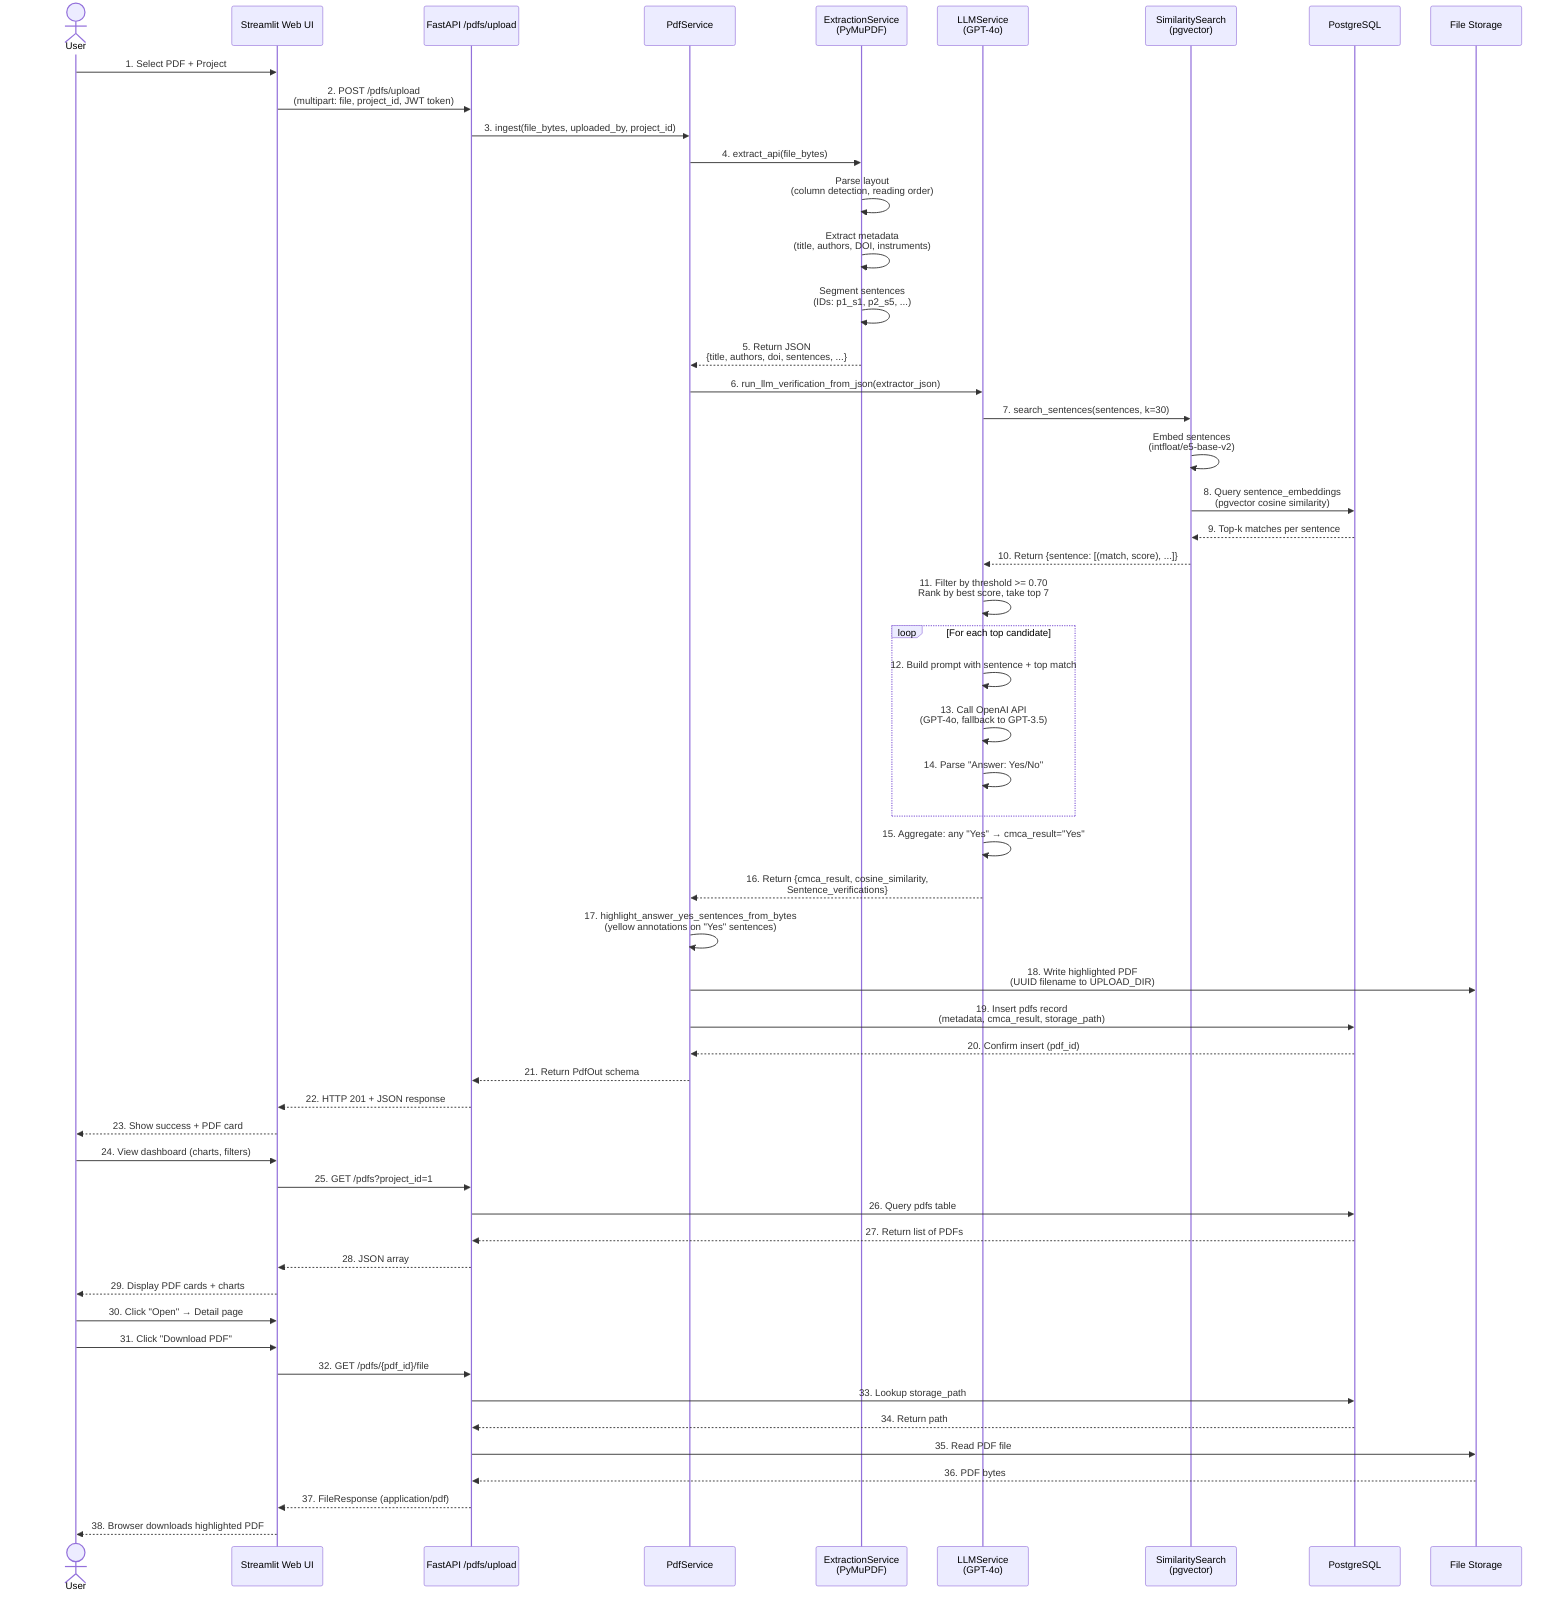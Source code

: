 sequenceDiagram
    actor User
    participant Web as Streamlit Web UI
    participant API as FastAPI /pdfs/upload
    participant PdfSvc as PdfService
    participant Extract as ExtractionService<br/>(PyMuPDF)
    participant LLM as LLMService<br/>(GPT-4o)
    participant Sim as SimilaritySearch<br/>(pgvector)
    participant DB as PostgreSQL
    participant Files as File Storage
    
    %% Upload
    User->>Web: 1. Select PDF + Project
    Web->>API: 2. POST /pdfs/upload<br/>(multipart: file, project_id, JWT token)
    API->>PdfSvc: 3. ingest(file_bytes, uploaded_by, project_id)
    
    %% Extraction
    PdfSvc->>Extract: 4. extract_api(file_bytes)
    Extract->>Extract: Parse layout<br/>(column detection, reading order)
    Extract->>Extract: Extract metadata<br/>(title, authors, DOI, instruments)
    Extract->>Extract: Segment sentences<br/>(IDs: p1_s1, p2_s5, ...)
    Extract-->>PdfSvc: 5. Return JSON<br/>{title, authors, doi, sentences, ...}
    
    %% LLM Verification
    PdfSvc->>LLM: 6. run_llm_verification_from_json(extractor_json)
    LLM->>Sim: 7. search_sentences(sentences, k=30)
    Sim->>Sim: Embed sentences<br/>(intfloat/e5-base-v2)
    Sim->>DB: 8. Query sentence_embeddings<br/>(pgvector cosine similarity)
    DB-->>Sim: 9. Top-k matches per sentence
    Sim-->>LLM: 10. Return {sentence: [(match, score), ...]}
    LLM->>LLM: 11. Filter by threshold >= 0.70<br/>Rank by best score, take top 7
    
    loop For each top candidate
        LLM->>LLM: 12. Build prompt with sentence + top match
        LLM->>LLM: 13. Call OpenAI API<br/>(GPT-4o, fallback to GPT-3.5)
        LLM->>LLM: 14. Parse "Answer: Yes/No"
    end
    
    LLM->>LLM: 15. Aggregate: any "Yes" → cmca_result="Yes"
    LLM-->>PdfSvc: 16. Return {cmca_result, cosine_similarity,<br/>Sentence_verifications}
    
    %% Highlighting
    PdfSvc->>PdfSvc: 17. highlight_answer_yes_sentences_from_bytes<br/>(yellow annotations on "Yes" sentences)
    
    %% Storage
    PdfSvc->>Files: 18. Write highlighted PDF<br/>(UUID filename to UPLOAD_DIR)
    PdfSvc->>DB: 19. Insert pdfs record<br/>(metadata, cmca_result, storage_path)
    DB-->>PdfSvc: 20. Confirm insert (pdf_id)
    PdfSvc-->>API: 21. Return PdfOut schema
    API-->>Web: 22. HTTP 201 + JSON response
    Web-->>User: 23. Show success + PDF card
    
    %% Review
    User->>Web: 24. View dashboard (charts, filters)
    Web->>API: 25. GET /pdfs?project_id=1
    API->>DB: 26. Query pdfs table
    DB-->>API: 27. Return list of PDFs
    API-->>Web: 28. JSON array
    Web-->>User: 29. Display PDF cards + charts
    
    %% Download
    User->>Web: 30. Click "Open" → Detail page
    User->>Web: 31. Click "Download PDF"
    Web->>API: 32. GET /pdfs/{pdf_id}/file
    API->>DB: 33. Lookup storage_path
    DB-->>API: 34. Return path
    API->>Files: 35. Read PDF file
    Files-->>API: 36. PDF bytes
    API-->>Web: 37. FileResponse (application/pdf)
    Web-->>User: 38. Browser downloads highlighted PDF